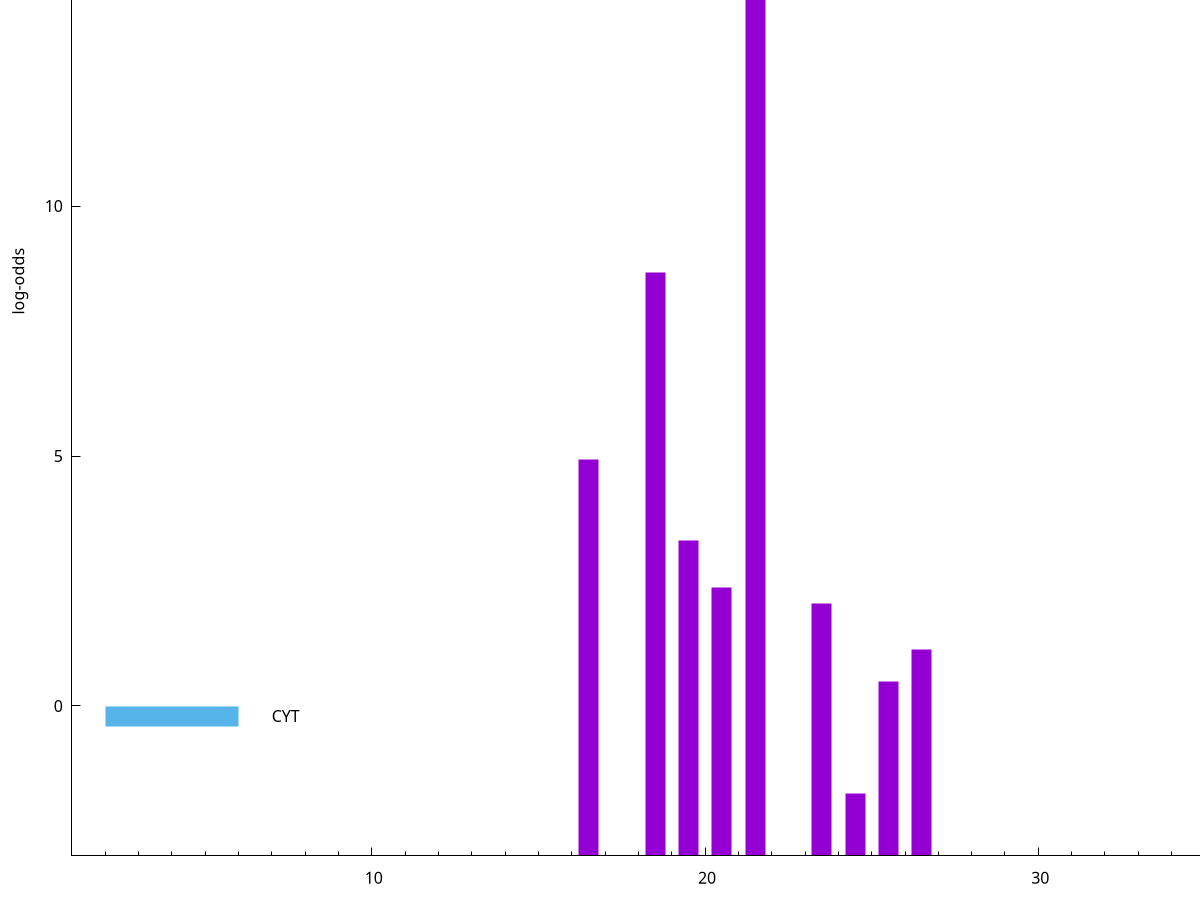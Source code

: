 set title "LipoP predictions for SRR5666458.gff"
set size 2., 1.4
set xrange [1:70] 
set mxtics 10
set yrange [-3:20]
set y2range [0:23]
set ylabel "log-odds"
set term postscript eps color solid "Helvetica" 30
set output "SRR5666458.gff4.eps"
set arrow from 2,18.954 to 6,18.954 nohead lt 1 lw 20
set label "SpI" at 7,18.954
set arrow from 2,-0.200913 to 6,-0.200913 nohead lt 3 lw 20
set label "CYT" at 7,-0.200913
set arrow from 2,18.954 to 6,18.954 nohead lt 1 lw 20
set label "SpI" at 7,18.954
# NOTE: The scores below are the log-odds scores with the threshold
# NOTE: subtracted (a hack to make gnuplot make the histogram all
# NOTE: look nice).
plot "-" axes x1y2 title "" with impulses lt 1 lw 20
21.500000 21.952700
18.500000 11.668910
16.500000 7.926960
19.500000 6.314750
20.500000 5.368020
23.500000 5.043100
26.500000 4.127900
25.500000 3.482861
24.500000 1.249080
e
exit
